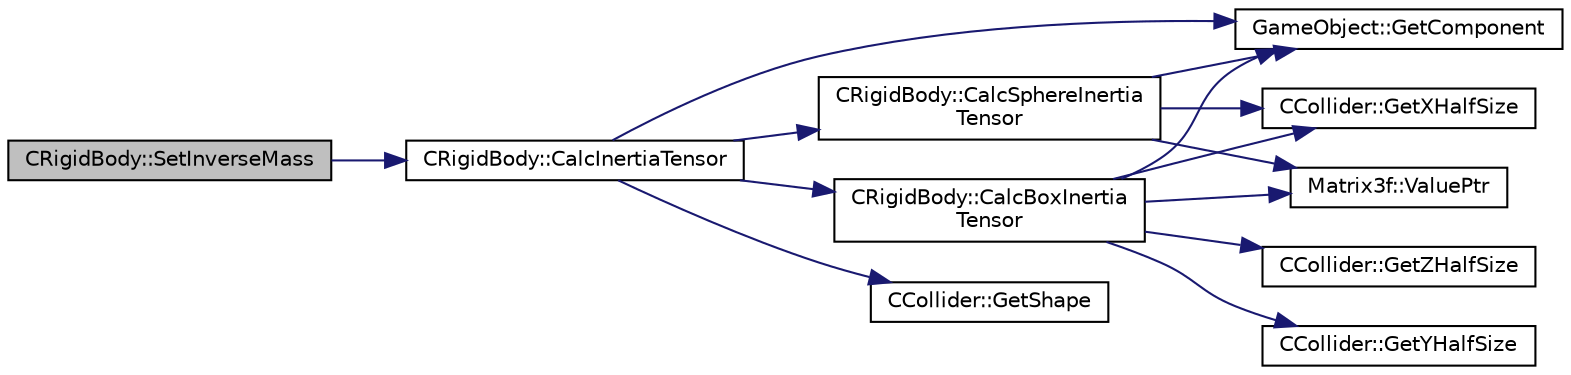 digraph "CRigidBody::SetInverseMass"
{
 // LATEX_PDF_SIZE
  edge [fontname="Helvetica",fontsize="10",labelfontname="Helvetica",labelfontsize="10"];
  node [fontname="Helvetica",fontsize="10",shape=record];
  rankdir="LR";
  Node118 [label="CRigidBody::SetInverseMass",height=0.2,width=0.4,color="black", fillcolor="grey75", style="filled", fontcolor="black",tooltip=" "];
  Node118 -> Node119 [color="midnightblue",fontsize="10",style="solid",fontname="Helvetica"];
  Node119 [label="CRigidBody::CalcInertiaTensor",height=0.2,width=0.4,color="black", fillcolor="white", style="filled",URL="$class_c_rigid_body.html#a24135426aeb00a7b336c1763c759839a",tooltip=" "];
  Node119 -> Node120 [color="midnightblue",fontsize="10",style="solid",fontname="Helvetica"];
  Node120 [label="GameObject::GetComponent",height=0.2,width=0.4,color="black", fillcolor="white", style="filled",URL="$class_game_object.html#a5ba3b458e6bee6ea5aedd5c8cdeabf18",tooltip="component accessor"];
  Node119 -> Node121 [color="midnightblue",fontsize="10",style="solid",fontname="Helvetica"];
  Node121 [label="CCollider::GetShape",height=0.2,width=0.4,color="black", fillcolor="white", style="filled",URL="$class_c_collider.html#a2316c5d4e3e358ceda7a9fa1a0f7ca9a",tooltip=" "];
  Node119 -> Node122 [color="midnightblue",fontsize="10",style="solid",fontname="Helvetica"];
  Node122 [label="CRigidBody::CalcBoxInertia\lTensor",height=0.2,width=0.4,color="black", fillcolor="white", style="filled",URL="$class_c_rigid_body.html#ac182cbd959cc35dccc5f138b836d58ee",tooltip=" "];
  Node122 -> Node120 [color="midnightblue",fontsize="10",style="solid",fontname="Helvetica"];
  Node122 -> Node123 [color="midnightblue",fontsize="10",style="solid",fontname="Helvetica"];
  Node123 [label="Matrix3f::ValuePtr",height=0.2,width=0.4,color="black", fillcolor="white", style="filled",URL="$class_matrix3f.html#a9964d1a13fcaad0f1216e549b3a16f1e",tooltip=" "];
  Node122 -> Node124 [color="midnightblue",fontsize="10",style="solid",fontname="Helvetica"];
  Node124 [label="CCollider::GetYHalfSize",height=0.2,width=0.4,color="black", fillcolor="white", style="filled",URL="$class_c_collider.html#adc57445c09f3fbb914cd3dbde5744d92",tooltip=" "];
  Node122 -> Node125 [color="midnightblue",fontsize="10",style="solid",fontname="Helvetica"];
  Node125 [label="CCollider::GetZHalfSize",height=0.2,width=0.4,color="black", fillcolor="white", style="filled",URL="$class_c_collider.html#ae3bb4b5e42fe2229e683293704bf5f21",tooltip=" "];
  Node122 -> Node126 [color="midnightblue",fontsize="10",style="solid",fontname="Helvetica"];
  Node126 [label="CCollider::GetXHalfSize",height=0.2,width=0.4,color="black", fillcolor="white", style="filled",URL="$class_c_collider.html#a36a5a3437c8d1b7e07228249c1a48b53",tooltip=" "];
  Node119 -> Node127 [color="midnightblue",fontsize="10",style="solid",fontname="Helvetica"];
  Node127 [label="CRigidBody::CalcSphereInertia\lTensor",height=0.2,width=0.4,color="black", fillcolor="white", style="filled",URL="$class_c_rigid_body.html#a86f4d96fdc03ef2b8e52ad67cc7c536d",tooltip=" "];
  Node127 -> Node120 [color="midnightblue",fontsize="10",style="solid",fontname="Helvetica"];
  Node127 -> Node123 [color="midnightblue",fontsize="10",style="solid",fontname="Helvetica"];
  Node127 -> Node126 [color="midnightblue",fontsize="10",style="solid",fontname="Helvetica"];
}
